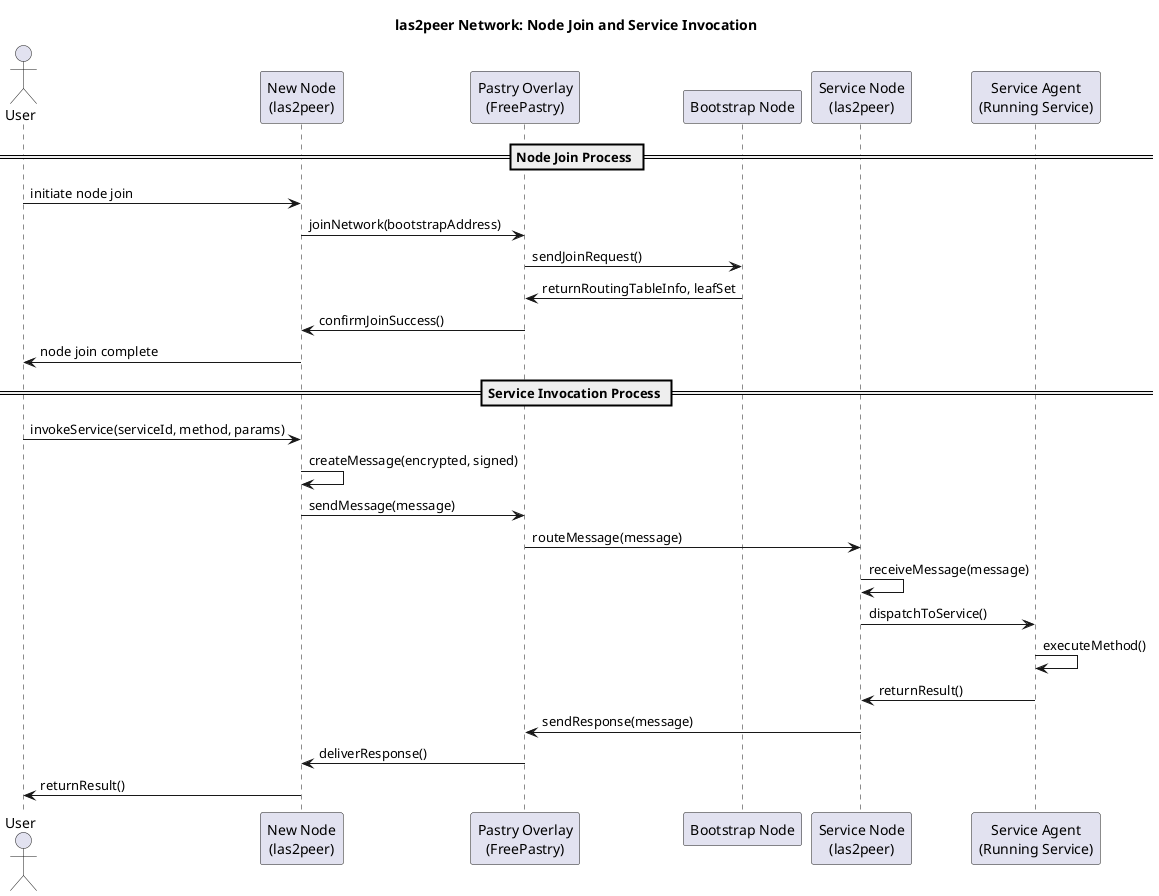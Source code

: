 @startuml
actor User
participant "New Node\n(las2peer)" as NewNode
participant "Pastry Overlay\n(FreePastry)" as Overlay
participant "Bootstrap Node" as Bootstrap
participant "Service Node\n(las2peer)" as ServiceNode
participant "Service Agent\n(Running Service)" as ServiceAgent

title las2peer Network: Node Join and Service Invocation

== Node Join Process ==
User -> NewNode : initiate node join
NewNode -> Overlay : joinNetwork(bootstrapAddress)
Overlay -> Bootstrap : sendJoinRequest()
Bootstrap -> Overlay : returnRoutingTableInfo, leafSet
Overlay -> NewNode : confirmJoinSuccess()
NewNode -> User : node join complete

== Service Invocation Process ==
User -> NewNode : invokeService(serviceId, method, params)
NewNode -> NewNode : createMessage(encrypted, signed)
NewNode -> Overlay : sendMessage(message)
Overlay -> ServiceNode : routeMessage(message)
ServiceNode -> ServiceNode : receiveMessage(message)
ServiceNode -> ServiceAgent : dispatchToService()
ServiceAgent -> ServiceAgent : executeMethod()
ServiceAgent -> ServiceNode : returnResult()
ServiceNode -> Overlay : sendResponse(message)
Overlay -> NewNode : deliverResponse()
NewNode -> User : returnResult()

@enduml
